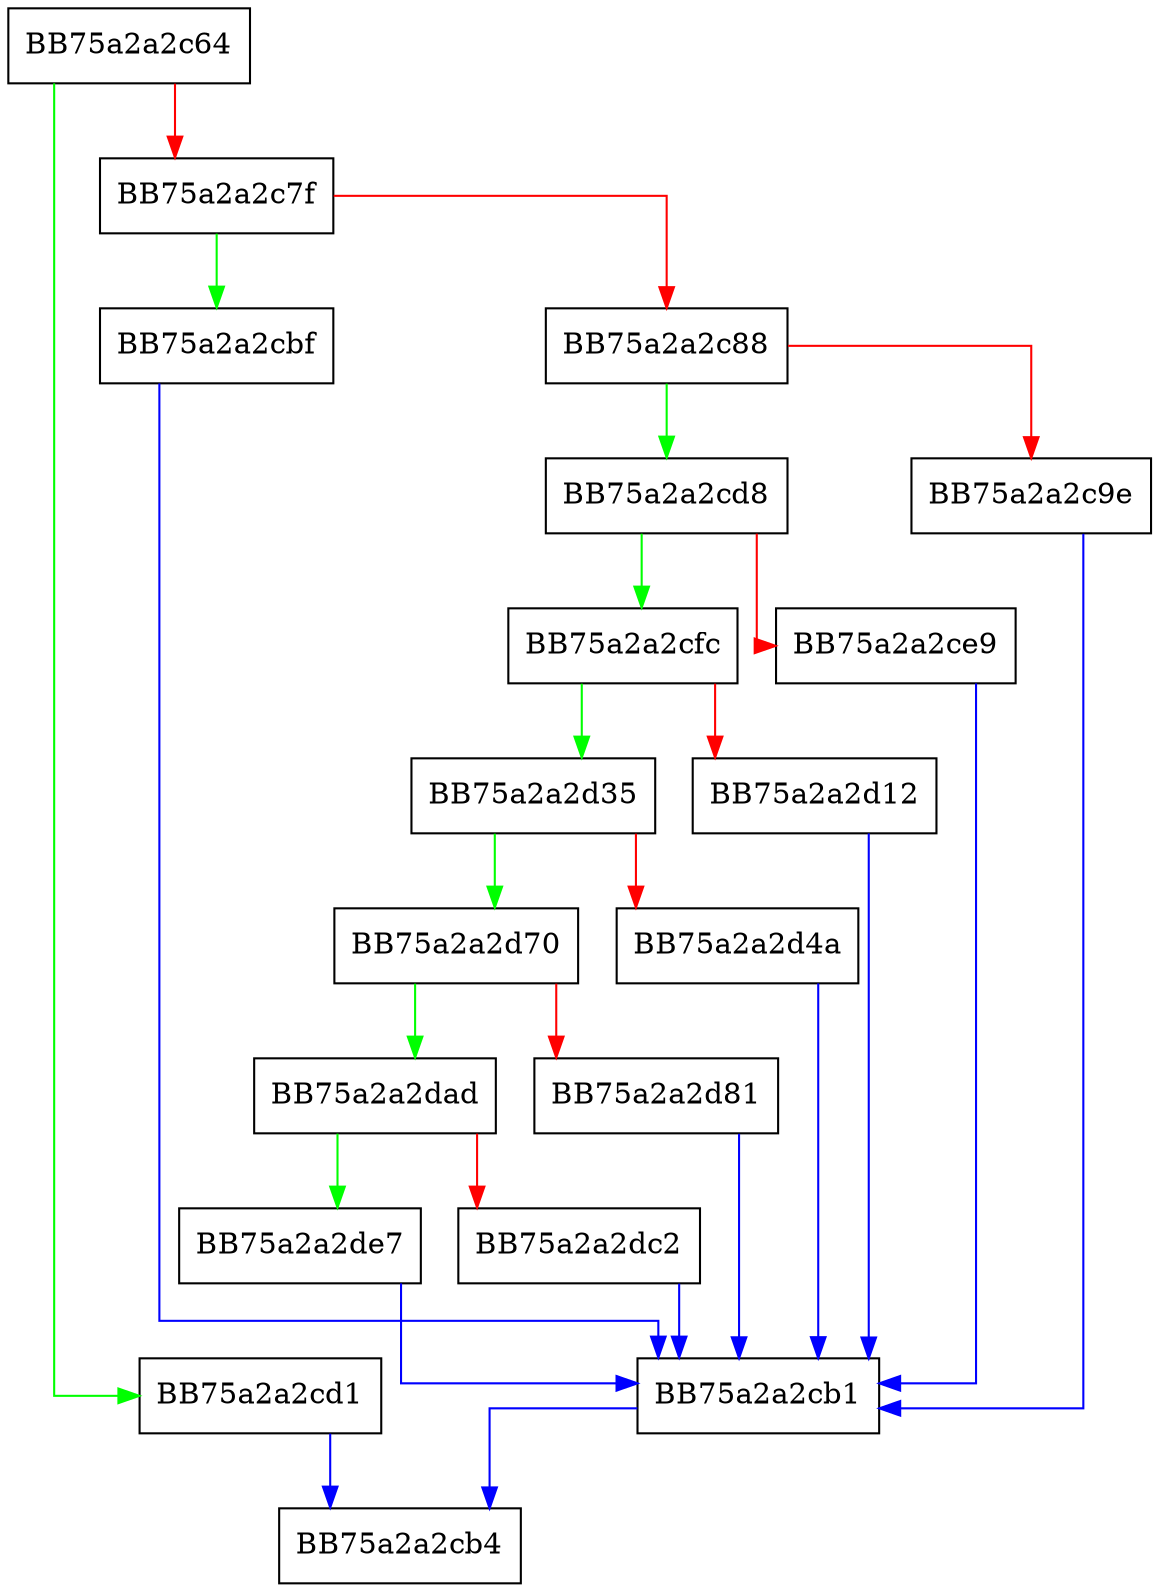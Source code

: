 digraph sqlite3GetVarint {
  node [shape="box"];
  graph [splines=ortho];
  BB75a2a2c64 -> BB75a2a2cd1 [color="green"];
  BB75a2a2c64 -> BB75a2a2c7f [color="red"];
  BB75a2a2c7f -> BB75a2a2cbf [color="green"];
  BB75a2a2c7f -> BB75a2a2c88 [color="red"];
  BB75a2a2c88 -> BB75a2a2cd8 [color="green"];
  BB75a2a2c88 -> BB75a2a2c9e [color="red"];
  BB75a2a2c9e -> BB75a2a2cb1 [color="blue"];
  BB75a2a2cb1 -> BB75a2a2cb4 [color="blue"];
  BB75a2a2cbf -> BB75a2a2cb1 [color="blue"];
  BB75a2a2cd1 -> BB75a2a2cb4 [color="blue"];
  BB75a2a2cd8 -> BB75a2a2cfc [color="green"];
  BB75a2a2cd8 -> BB75a2a2ce9 [color="red"];
  BB75a2a2ce9 -> BB75a2a2cb1 [color="blue"];
  BB75a2a2cfc -> BB75a2a2d35 [color="green"];
  BB75a2a2cfc -> BB75a2a2d12 [color="red"];
  BB75a2a2d12 -> BB75a2a2cb1 [color="blue"];
  BB75a2a2d35 -> BB75a2a2d70 [color="green"];
  BB75a2a2d35 -> BB75a2a2d4a [color="red"];
  BB75a2a2d4a -> BB75a2a2cb1 [color="blue"];
  BB75a2a2d70 -> BB75a2a2dad [color="green"];
  BB75a2a2d70 -> BB75a2a2d81 [color="red"];
  BB75a2a2d81 -> BB75a2a2cb1 [color="blue"];
  BB75a2a2dad -> BB75a2a2de7 [color="green"];
  BB75a2a2dad -> BB75a2a2dc2 [color="red"];
  BB75a2a2dc2 -> BB75a2a2cb1 [color="blue"];
  BB75a2a2de7 -> BB75a2a2cb1 [color="blue"];
}